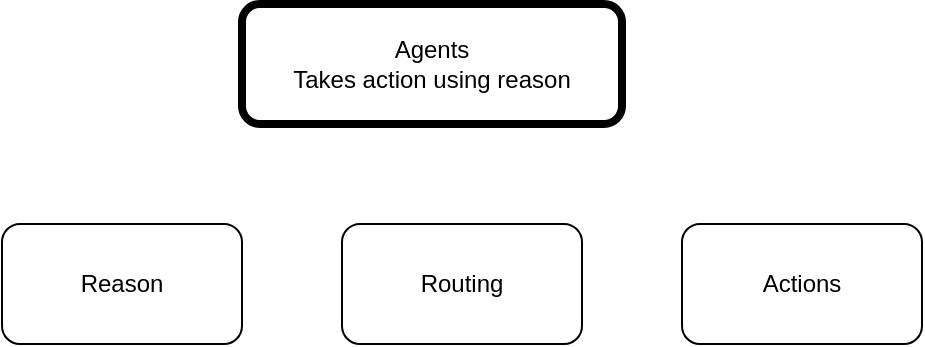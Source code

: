 <mxfile>
    <diagram id="MRGWwy8YX_TXBKJebrJj" name="Page-1">
        <mxGraphModel dx="1454" dy="681" grid="1" gridSize="10" guides="1" tooltips="1" connect="1" arrows="1" fold="1" page="1" pageScale="1" pageWidth="850" pageHeight="1100" math="0" shadow="0">
            <root>
                <mxCell id="0"/>
                <mxCell id="1" parent="0"/>
                <mxCell id="2" value="Agents&lt;div&gt;Takes action using reason&lt;/div&gt;" style="rounded=1;whiteSpace=wrap;html=1;strokeWidth=4;" vertex="1" parent="1">
                    <mxGeometry x="360" y="320" width="190" height="60" as="geometry"/>
                </mxCell>
                <mxCell id="3" value="Reason" style="rounded=1;whiteSpace=wrap;html=1;" vertex="1" parent="1">
                    <mxGeometry x="240" y="430" width="120" height="60" as="geometry"/>
                </mxCell>
                <mxCell id="4" value="Routing" style="rounded=1;whiteSpace=wrap;html=1;" vertex="1" parent="1">
                    <mxGeometry x="410" y="430" width="120" height="60" as="geometry"/>
                </mxCell>
                <mxCell id="5" value="Actions" style="rounded=1;whiteSpace=wrap;html=1;" vertex="1" parent="1">
                    <mxGeometry x="580" y="430" width="120" height="60" as="geometry"/>
                </mxCell>
            </root>
        </mxGraphModel>
    </diagram>
</mxfile>